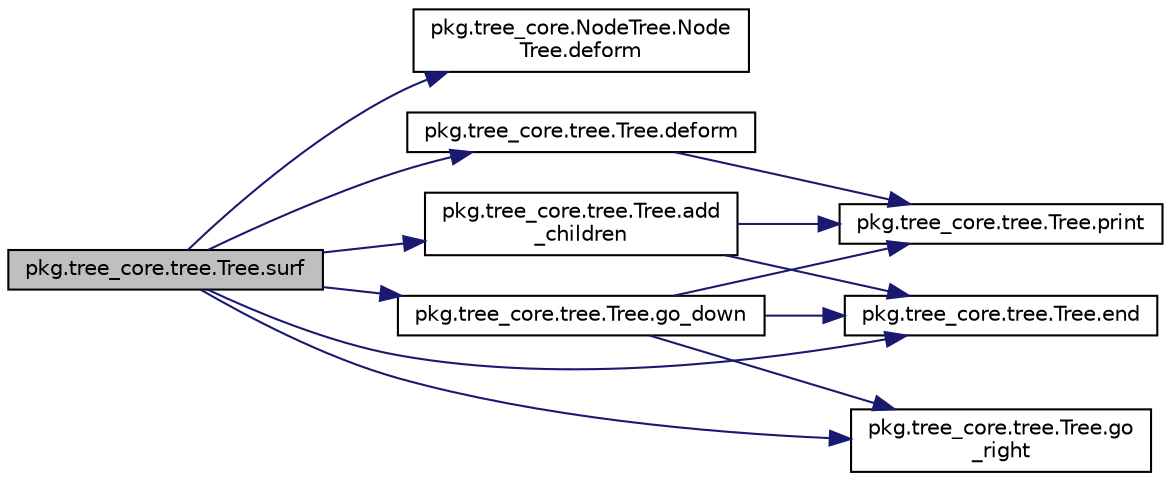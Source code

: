 digraph "pkg.tree_core.tree.Tree.surf"
{
  edge [fontname="Helvetica",fontsize="10",labelfontname="Helvetica",labelfontsize="10"];
  node [fontname="Helvetica",fontsize="10",shape=record];
  rankdir="LR";
  Node40 [label="pkg.tree_core.tree.Tree.surf",height=0.2,width=0.4,color="black", fillcolor="grey75", style="filled", fontcolor="black"];
  Node40 -> Node41 [color="midnightblue",fontsize="10",style="solid",fontname="Helvetica"];
  Node41 [label="pkg.tree_core.NodeTree.Node\lTree.deform",height=0.2,width=0.4,color="black", fillcolor="white", style="filled",URL="$classpkg_1_1tree__core_1_1_node_tree_1_1_node_tree.html#a0e12060c54437b56e6a6d3661c155119"];
  Node40 -> Node42 [color="midnightblue",fontsize="10",style="solid",fontname="Helvetica"];
  Node42 [label="pkg.tree_core.tree.Tree.deform",height=0.2,width=0.4,color="black", fillcolor="white", style="filled",URL="$classpkg_1_1tree__core_1_1tree_1_1_tree.html#a371588e30b6f93640d1bc7b1c4668a9f"];
  Node42 -> Node43 [color="midnightblue",fontsize="10",style="solid",fontname="Helvetica"];
  Node43 [label="pkg.tree_core.tree.Tree.print",height=0.2,width=0.4,color="black", fillcolor="white", style="filled",URL="$classpkg_1_1tree__core_1_1tree_1_1_tree.html#a3b96af4aaa672bea99eb4ec5f06a4734"];
  Node40 -> Node44 [color="midnightblue",fontsize="10",style="solid",fontname="Helvetica"];
  Node44 [label="pkg.tree_core.tree.Tree.add\l_children",height=0.2,width=0.4,color="black", fillcolor="white", style="filled",URL="$classpkg_1_1tree__core_1_1tree_1_1_tree.html#a67f68ec7649694c47e7edb203cadd37c"];
  Node44 -> Node45 [color="midnightblue",fontsize="10",style="solid",fontname="Helvetica"];
  Node45 [label="pkg.tree_core.tree.Tree.end",height=0.2,width=0.4,color="black", fillcolor="white", style="filled",URL="$classpkg_1_1tree__core_1_1tree_1_1_tree.html#ae4373a0af2495360d8587a287dacf663"];
  Node44 -> Node43 [color="midnightblue",fontsize="10",style="solid",fontname="Helvetica"];
  Node40 -> Node45 [color="midnightblue",fontsize="10",style="solid",fontname="Helvetica"];
  Node40 -> Node46 [color="midnightblue",fontsize="10",style="solid",fontname="Helvetica"];
  Node46 [label="pkg.tree_core.tree.Tree.go_down",height=0.2,width=0.4,color="black", fillcolor="white", style="filled",URL="$classpkg_1_1tree__core_1_1tree_1_1_tree.html#ab859fc2bd2cefc96527a0f6d1528b468"];
  Node46 -> Node45 [color="midnightblue",fontsize="10",style="solid",fontname="Helvetica"];
  Node46 -> Node43 [color="midnightblue",fontsize="10",style="solid",fontname="Helvetica"];
  Node46 -> Node47 [color="midnightblue",fontsize="10",style="solid",fontname="Helvetica"];
  Node47 [label="pkg.tree_core.tree.Tree.go\l_right",height=0.2,width=0.4,color="black", fillcolor="white", style="filled",URL="$classpkg_1_1tree__core_1_1tree_1_1_tree.html#a915faee2e88bf823ddb520081dcaf36c"];
  Node40 -> Node47 [color="midnightblue",fontsize="10",style="solid",fontname="Helvetica"];
}
